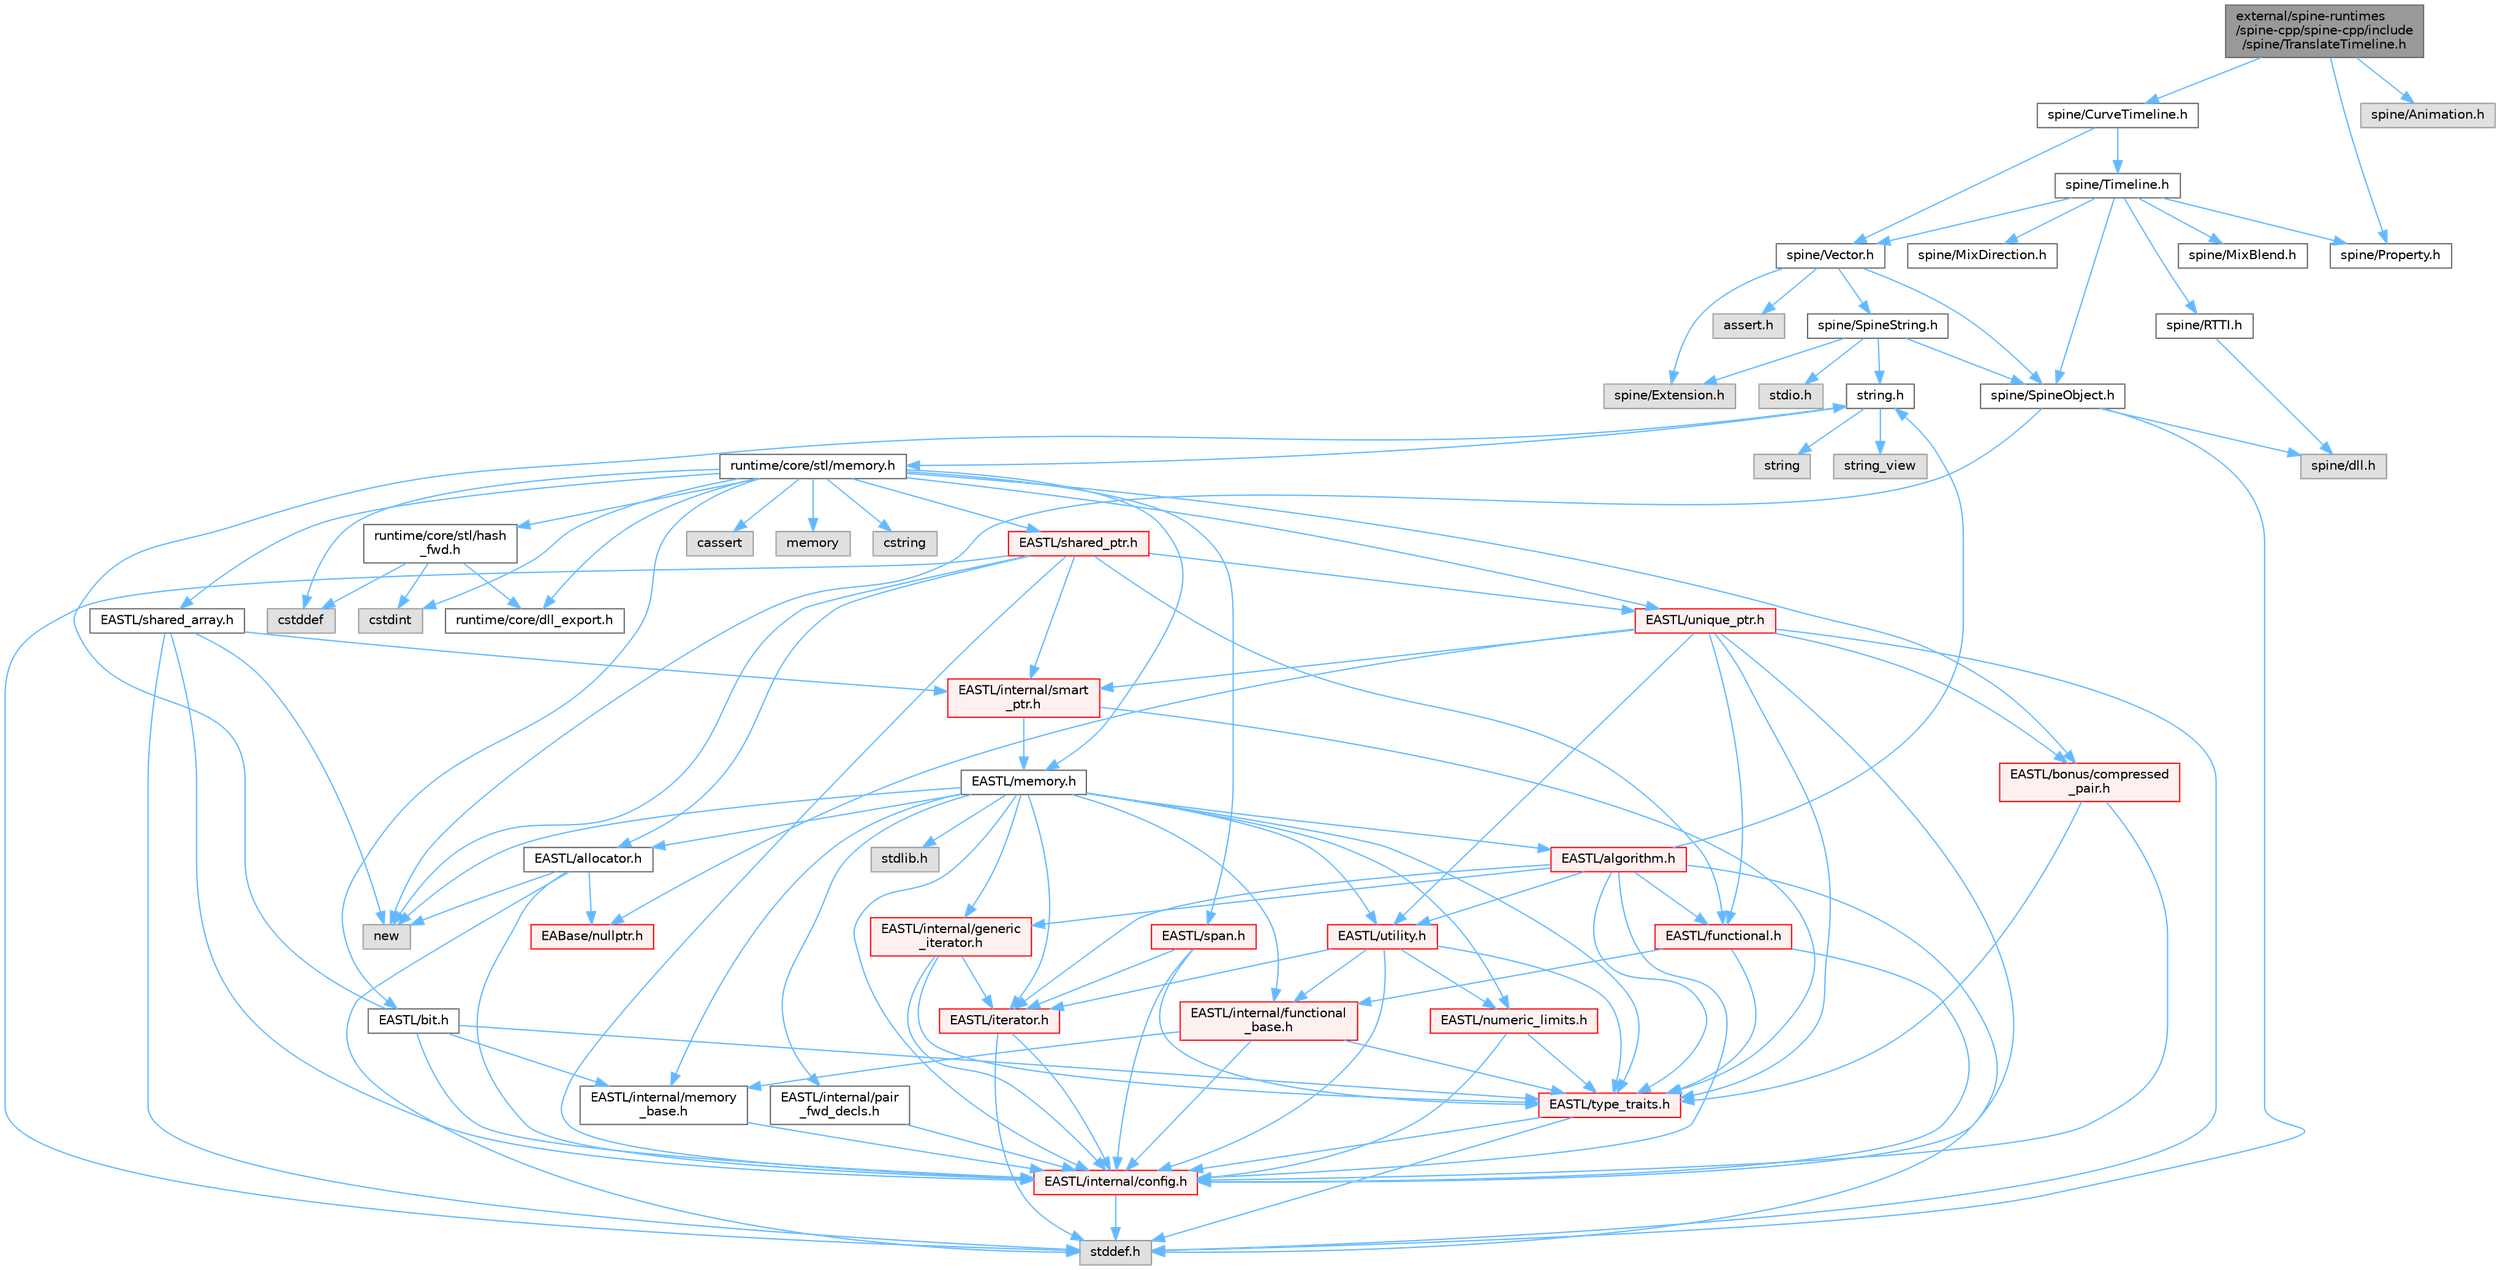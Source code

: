digraph "external/spine-runtimes/spine-cpp/spine-cpp/include/spine/TranslateTimeline.h"
{
 // LATEX_PDF_SIZE
  bgcolor="transparent";
  edge [fontname=Helvetica,fontsize=10,labelfontname=Helvetica,labelfontsize=10];
  node [fontname=Helvetica,fontsize=10,shape=box,height=0.2,width=0.4];
  Node1 [id="Node000001",label="external/spine-runtimes\l/spine-cpp/spine-cpp/include\l/spine/TranslateTimeline.h",height=0.2,width=0.4,color="gray40", fillcolor="grey60", style="filled", fontcolor="black",tooltip=" "];
  Node1 -> Node2 [id="edge1_Node000001_Node000002",color="steelblue1",style="solid",tooltip=" "];
  Node2 [id="Node000002",label="spine/CurveTimeline.h",height=0.2,width=0.4,color="grey40", fillcolor="white", style="filled",URL="$_curve_timeline_8h.html",tooltip=" "];
  Node2 -> Node3 [id="edge2_Node000002_Node000003",color="steelblue1",style="solid",tooltip=" "];
  Node3 [id="Node000003",label="spine/Timeline.h",height=0.2,width=0.4,color="grey40", fillcolor="white", style="filled",URL="$_timeline_8h.html",tooltip=" "];
  Node3 -> Node4 [id="edge3_Node000003_Node000004",color="steelblue1",style="solid",tooltip=" "];
  Node4 [id="Node000004",label="spine/RTTI.h",height=0.2,width=0.4,color="grey40", fillcolor="white", style="filled",URL="$_r_t_t_i_8h.html",tooltip=" "];
  Node4 -> Node5 [id="edge4_Node000004_Node000005",color="steelblue1",style="solid",tooltip=" "];
  Node5 [id="Node000005",label="spine/dll.h",height=0.2,width=0.4,color="grey60", fillcolor="#E0E0E0", style="filled",tooltip=" "];
  Node3 -> Node6 [id="edge5_Node000003_Node000006",color="steelblue1",style="solid",tooltip=" "];
  Node6 [id="Node000006",label="spine/Vector.h",height=0.2,width=0.4,color="grey40", fillcolor="white", style="filled",URL="$external_2spine-runtimes_2spine-cpp_2spine-cpp_2include_2spine_2vector_8h.html",tooltip=" "];
  Node6 -> Node7 [id="edge6_Node000006_Node000007",color="steelblue1",style="solid",tooltip=" "];
  Node7 [id="Node000007",label="spine/Extension.h",height=0.2,width=0.4,color="grey60", fillcolor="#E0E0E0", style="filled",tooltip=" "];
  Node6 -> Node8 [id="edge7_Node000006_Node000008",color="steelblue1",style="solid",tooltip=" "];
  Node8 [id="Node000008",label="spine/SpineObject.h",height=0.2,width=0.4,color="grey40", fillcolor="white", style="filled",URL="$_spine_object_8h.html",tooltip=" "];
  Node8 -> Node9 [id="edge8_Node000008_Node000009",color="steelblue1",style="solid",tooltip=" "];
  Node9 [id="Node000009",label="new",height=0.2,width=0.4,color="grey60", fillcolor="#E0E0E0", style="filled",tooltip=" "];
  Node8 -> Node10 [id="edge9_Node000008_Node000010",color="steelblue1",style="solid",tooltip=" "];
  Node10 [id="Node000010",label="stddef.h",height=0.2,width=0.4,color="grey60", fillcolor="#E0E0E0", style="filled",tooltip=" "];
  Node8 -> Node5 [id="edge10_Node000008_Node000005",color="steelblue1",style="solid",tooltip=" "];
  Node6 -> Node11 [id="edge11_Node000006_Node000011",color="steelblue1",style="solid",tooltip=" "];
  Node11 [id="Node000011",label="spine/SpineString.h",height=0.2,width=0.4,color="grey40", fillcolor="white", style="filled",URL="$_spine_string_8h.html",tooltip=" "];
  Node11 -> Node8 [id="edge12_Node000011_Node000008",color="steelblue1",style="solid",tooltip=" "];
  Node11 -> Node7 [id="edge13_Node000011_Node000007",color="steelblue1",style="solid",tooltip=" "];
  Node11 -> Node12 [id="edge14_Node000011_Node000012",color="steelblue1",style="solid",tooltip=" "];
  Node12 [id="Node000012",label="string.h",height=0.2,width=0.4,color="grey40", fillcolor="white", style="filled",URL="$string_8h.html",tooltip=" "];
  Node12 -> Node13 [id="edge15_Node000012_Node000013",color="steelblue1",style="solid",tooltip=" "];
  Node13 [id="Node000013",label="string",height=0.2,width=0.4,color="grey60", fillcolor="#E0E0E0", style="filled",tooltip=" "];
  Node12 -> Node14 [id="edge16_Node000012_Node000014",color="steelblue1",style="solid",tooltip=" "];
  Node14 [id="Node000014",label="string_view",height=0.2,width=0.4,color="grey60", fillcolor="#E0E0E0", style="filled",tooltip=" "];
  Node12 -> Node15 [id="edge17_Node000012_Node000015",color="steelblue1",style="solid",tooltip=" "];
  Node15 [id="Node000015",label="runtime/core/stl/memory.h",height=0.2,width=0.4,color="grey40", fillcolor="white", style="filled",URL="$runtime_2core_2stl_2memory_8h.html",tooltip=" "];
  Node15 -> Node16 [id="edge18_Node000015_Node000016",color="steelblue1",style="solid",tooltip=" "];
  Node16 [id="Node000016",label="cstddef",height=0.2,width=0.4,color="grey60", fillcolor="#E0E0E0", style="filled",tooltip=" "];
  Node15 -> Node17 [id="edge19_Node000015_Node000017",color="steelblue1",style="solid",tooltip=" "];
  Node17 [id="Node000017",label="cstdint",height=0.2,width=0.4,color="grey60", fillcolor="#E0E0E0", style="filled",tooltip=" "];
  Node15 -> Node18 [id="edge20_Node000015_Node000018",color="steelblue1",style="solid",tooltip=" "];
  Node18 [id="Node000018",label="cassert",height=0.2,width=0.4,color="grey60", fillcolor="#E0E0E0", style="filled",tooltip=" "];
  Node15 -> Node19 [id="edge21_Node000015_Node000019",color="steelblue1",style="solid",tooltip=" "];
  Node19 [id="Node000019",label="memory",height=0.2,width=0.4,color="grey60", fillcolor="#E0E0E0", style="filled",tooltip=" "];
  Node15 -> Node20 [id="edge22_Node000015_Node000020",color="steelblue1",style="solid",tooltip=" "];
  Node20 [id="Node000020",label="cstring",height=0.2,width=0.4,color="grey60", fillcolor="#E0E0E0", style="filled",tooltip=" "];
  Node15 -> Node21 [id="edge23_Node000015_Node000021",color="steelblue1",style="solid",tooltip=" "];
  Node21 [id="Node000021",label="EASTL/bit.h",height=0.2,width=0.4,color="grey40", fillcolor="white", style="filled",URL="$bit_8h.html",tooltip=" "];
  Node21 -> Node22 [id="edge24_Node000021_Node000022",color="steelblue1",style="solid",tooltip=" "];
  Node22 [id="Node000022",label="EASTL/internal/config.h",height=0.2,width=0.4,color="red", fillcolor="#FFF0F0", style="filled",URL="$runtime_2_e_a_s_t_l_2include_2_e_a_s_t_l_2internal_2config_8h.html",tooltip=" "];
  Node22 -> Node10 [id="edge25_Node000022_Node000010",color="steelblue1",style="solid",tooltip=" "];
  Node21 -> Node30 [id="edge26_Node000021_Node000030",color="steelblue1",style="solid",tooltip=" "];
  Node30 [id="Node000030",label="EASTL/internal/memory\l_base.h",height=0.2,width=0.4,color="grey40", fillcolor="white", style="filled",URL="$memory__base_8h.html",tooltip=" "];
  Node30 -> Node22 [id="edge27_Node000030_Node000022",color="steelblue1",style="solid",tooltip=" "];
  Node21 -> Node31 [id="edge28_Node000021_Node000031",color="steelblue1",style="solid",tooltip=" "];
  Node31 [id="Node000031",label="EASTL/type_traits.h",height=0.2,width=0.4,color="red", fillcolor="#FFF0F0", style="filled",URL="$_e_a_s_t_l_2include_2_e_a_s_t_l_2type__traits_8h.html",tooltip=" "];
  Node31 -> Node22 [id="edge29_Node000031_Node000022",color="steelblue1",style="solid",tooltip=" "];
  Node31 -> Node10 [id="edge30_Node000031_Node000010",color="steelblue1",style="solid",tooltip=" "];
  Node21 -> Node12 [id="edge31_Node000021_Node000012",color="steelblue1",style="solid",tooltip=" "];
  Node15 -> Node41 [id="edge32_Node000015_Node000041",color="steelblue1",style="solid",tooltip=" "];
  Node41 [id="Node000041",label="EASTL/memory.h",height=0.2,width=0.4,color="grey40", fillcolor="white", style="filled",URL="$runtime_2_e_a_s_t_l_2include_2_e_a_s_t_l_2memory_8h.html",tooltip=" "];
  Node41 -> Node22 [id="edge33_Node000041_Node000022",color="steelblue1",style="solid",tooltip=" "];
  Node41 -> Node30 [id="edge34_Node000041_Node000030",color="steelblue1",style="solid",tooltip=" "];
  Node41 -> Node42 [id="edge35_Node000041_Node000042",color="steelblue1",style="solid",tooltip=" "];
  Node42 [id="Node000042",label="EASTL/internal/generic\l_iterator.h",height=0.2,width=0.4,color="red", fillcolor="#FFF0F0", style="filled",URL="$generic__iterator_8h.html",tooltip=" "];
  Node42 -> Node22 [id="edge36_Node000042_Node000022",color="steelblue1",style="solid",tooltip=" "];
  Node42 -> Node43 [id="edge37_Node000042_Node000043",color="steelblue1",style="solid",tooltip=" "];
  Node43 [id="Node000043",label="EASTL/iterator.h",height=0.2,width=0.4,color="red", fillcolor="#FFF0F0", style="filled",URL="$_e_a_s_t_l_2include_2_e_a_s_t_l_2iterator_8h.html",tooltip=" "];
  Node43 -> Node22 [id="edge38_Node000043_Node000022",color="steelblue1",style="solid",tooltip=" "];
  Node43 -> Node10 [id="edge39_Node000043_Node000010",color="steelblue1",style="solid",tooltip=" "];
  Node42 -> Node31 [id="edge40_Node000042_Node000031",color="steelblue1",style="solid",tooltip=" "];
  Node41 -> Node46 [id="edge41_Node000041_Node000046",color="steelblue1",style="solid",tooltip=" "];
  Node46 [id="Node000046",label="EASTL/internal/pair\l_fwd_decls.h",height=0.2,width=0.4,color="grey40", fillcolor="white", style="filled",URL="$pair__fwd__decls_8h.html",tooltip=" "];
  Node46 -> Node22 [id="edge42_Node000046_Node000022",color="steelblue1",style="solid",tooltip=" "];
  Node41 -> Node47 [id="edge43_Node000041_Node000047",color="steelblue1",style="solid",tooltip=" "];
  Node47 [id="Node000047",label="EASTL/internal/functional\l_base.h",height=0.2,width=0.4,color="red", fillcolor="#FFF0F0", style="filled",URL="$functional__base_8h.html",tooltip=" "];
  Node47 -> Node22 [id="edge44_Node000047_Node000022",color="steelblue1",style="solid",tooltip=" "];
  Node47 -> Node30 [id="edge45_Node000047_Node000030",color="steelblue1",style="solid",tooltip=" "];
  Node47 -> Node31 [id="edge46_Node000047_Node000031",color="steelblue1",style="solid",tooltip=" "];
  Node41 -> Node48 [id="edge47_Node000041_Node000048",color="steelblue1",style="solid",tooltip=" "];
  Node48 [id="Node000048",label="EASTL/algorithm.h",height=0.2,width=0.4,color="red", fillcolor="#FFF0F0", style="filled",URL="$_e_a_s_t_l_2include_2_e_a_s_t_l_2algorithm_8h.html",tooltip=" "];
  Node48 -> Node22 [id="edge48_Node000048_Node000022",color="steelblue1",style="solid",tooltip=" "];
  Node48 -> Node31 [id="edge49_Node000048_Node000031",color="steelblue1",style="solid",tooltip=" "];
  Node48 -> Node43 [id="edge50_Node000048_Node000043",color="steelblue1",style="solid",tooltip=" "];
  Node48 -> Node51 [id="edge51_Node000048_Node000051",color="steelblue1",style="solid",tooltip=" "];
  Node51 [id="Node000051",label="EASTL/functional.h",height=0.2,width=0.4,color="red", fillcolor="#FFF0F0", style="filled",URL="$_e_a_s_t_l_2include_2_e_a_s_t_l_2functional_8h.html",tooltip=" "];
  Node51 -> Node22 [id="edge52_Node000051_Node000022",color="steelblue1",style="solid",tooltip=" "];
  Node51 -> Node31 [id="edge53_Node000051_Node000031",color="steelblue1",style="solid",tooltip=" "];
  Node51 -> Node47 [id="edge54_Node000051_Node000047",color="steelblue1",style="solid",tooltip=" "];
  Node48 -> Node57 [id="edge55_Node000048_Node000057",color="steelblue1",style="solid",tooltip=" "];
  Node57 [id="Node000057",label="EASTL/utility.h",height=0.2,width=0.4,color="red", fillcolor="#FFF0F0", style="filled",URL="$runtime_2_e_a_s_t_l_2include_2_e_a_s_t_l_2utility_8h.html",tooltip=" "];
  Node57 -> Node22 [id="edge56_Node000057_Node000022",color="steelblue1",style="solid",tooltip=" "];
  Node57 -> Node31 [id="edge57_Node000057_Node000031",color="steelblue1",style="solid",tooltip=" "];
  Node57 -> Node43 [id="edge58_Node000057_Node000043",color="steelblue1",style="solid",tooltip=" "];
  Node57 -> Node58 [id="edge59_Node000057_Node000058",color="steelblue1",style="solid",tooltip=" "];
  Node58 [id="Node000058",label="EASTL/numeric_limits.h",height=0.2,width=0.4,color="red", fillcolor="#FFF0F0", style="filled",URL="$numeric__limits_8h.html",tooltip=" "];
  Node58 -> Node22 [id="edge60_Node000058_Node000022",color="steelblue1",style="solid",tooltip=" "];
  Node58 -> Node31 [id="edge61_Node000058_Node000031",color="steelblue1",style="solid",tooltip=" "];
  Node57 -> Node47 [id="edge62_Node000057_Node000047",color="steelblue1",style="solid",tooltip=" "];
  Node48 -> Node42 [id="edge63_Node000048_Node000042",color="steelblue1",style="solid",tooltip=" "];
  Node48 -> Node10 [id="edge64_Node000048_Node000010",color="steelblue1",style="solid",tooltip=" "];
  Node48 -> Node12 [id="edge65_Node000048_Node000012",color="steelblue1",style="solid",tooltip=" "];
  Node41 -> Node31 [id="edge66_Node000041_Node000031",color="steelblue1",style="solid",tooltip=" "];
  Node41 -> Node55 [id="edge67_Node000041_Node000055",color="steelblue1",style="solid",tooltip=" "];
  Node55 [id="Node000055",label="EASTL/allocator.h",height=0.2,width=0.4,color="grey40", fillcolor="white", style="filled",URL="$runtime_2_e_a_s_t_l_2include_2_e_a_s_t_l_2allocator_8h.html",tooltip=" "];
  Node55 -> Node22 [id="edge68_Node000055_Node000022",color="steelblue1",style="solid",tooltip=" "];
  Node55 -> Node33 [id="edge69_Node000055_Node000033",color="steelblue1",style="solid",tooltip=" "];
  Node33 [id="Node000033",label="EABase/nullptr.h",height=0.2,width=0.4,color="red", fillcolor="#FFF0F0", style="filled",URL="$nullptr_8h.html",tooltip=" "];
  Node55 -> Node10 [id="edge70_Node000055_Node000010",color="steelblue1",style="solid",tooltip=" "];
  Node55 -> Node9 [id="edge71_Node000055_Node000009",color="steelblue1",style="solid",tooltip=" "];
  Node41 -> Node43 [id="edge72_Node000041_Node000043",color="steelblue1",style="solid",tooltip=" "];
  Node41 -> Node57 [id="edge73_Node000041_Node000057",color="steelblue1",style="solid",tooltip=" "];
  Node41 -> Node58 [id="edge74_Node000041_Node000058",color="steelblue1",style="solid",tooltip=" "];
  Node41 -> Node67 [id="edge75_Node000041_Node000067",color="steelblue1",style="solid",tooltip=" "];
  Node67 [id="Node000067",label="stdlib.h",height=0.2,width=0.4,color="grey60", fillcolor="#E0E0E0", style="filled",tooltip=" "];
  Node41 -> Node9 [id="edge76_Node000041_Node000009",color="steelblue1",style="solid",tooltip=" "];
  Node15 -> Node68 [id="edge77_Node000015_Node000068",color="steelblue1",style="solid",tooltip=" "];
  Node68 [id="Node000068",label="EASTL/shared_array.h",height=0.2,width=0.4,color="grey40", fillcolor="white", style="filled",URL="$shared__array_8h.html",tooltip=" "];
  Node68 -> Node22 [id="edge78_Node000068_Node000022",color="steelblue1",style="solid",tooltip=" "];
  Node68 -> Node69 [id="edge79_Node000068_Node000069",color="steelblue1",style="solid",tooltip=" "];
  Node69 [id="Node000069",label="EASTL/internal/smart\l_ptr.h",height=0.2,width=0.4,color="red", fillcolor="#FFF0F0", style="filled",URL="$smart__ptr_8h.html",tooltip=" "];
  Node69 -> Node41 [id="edge80_Node000069_Node000041",color="steelblue1",style="solid",tooltip=" "];
  Node69 -> Node31 [id="edge81_Node000069_Node000031",color="steelblue1",style="solid",tooltip=" "];
  Node68 -> Node9 [id="edge82_Node000068_Node000009",color="steelblue1",style="solid",tooltip=" "];
  Node68 -> Node10 [id="edge83_Node000068_Node000010",color="steelblue1",style="solid",tooltip=" "];
  Node15 -> Node71 [id="edge84_Node000015_Node000071",color="steelblue1",style="solid",tooltip=" "];
  Node71 [id="Node000071",label="EASTL/unique_ptr.h",height=0.2,width=0.4,color="red", fillcolor="#FFF0F0", style="filled",URL="$unique__ptr_8h.html",tooltip=" "];
  Node71 -> Node33 [id="edge85_Node000071_Node000033",color="steelblue1",style="solid",tooltip=" "];
  Node71 -> Node72 [id="edge86_Node000071_Node000072",color="steelblue1",style="solid",tooltip=" "];
  Node72 [id="Node000072",label="EASTL/bonus/compressed\l_pair.h",height=0.2,width=0.4,color="red", fillcolor="#FFF0F0", style="filled",URL="$compressed__pair_8h.html",tooltip=" "];
  Node72 -> Node22 [id="edge87_Node000072_Node000022",color="steelblue1",style="solid",tooltip=" "];
  Node72 -> Node31 [id="edge88_Node000072_Node000031",color="steelblue1",style="solid",tooltip=" "];
  Node71 -> Node51 [id="edge89_Node000071_Node000051",color="steelblue1",style="solid",tooltip=" "];
  Node71 -> Node22 [id="edge90_Node000071_Node000022",color="steelblue1",style="solid",tooltip=" "];
  Node71 -> Node69 [id="edge91_Node000071_Node000069",color="steelblue1",style="solid",tooltip=" "];
  Node71 -> Node31 [id="edge92_Node000071_Node000031",color="steelblue1",style="solid",tooltip=" "];
  Node71 -> Node57 [id="edge93_Node000071_Node000057",color="steelblue1",style="solid",tooltip=" "];
  Node71 -> Node10 [id="edge94_Node000071_Node000010",color="steelblue1",style="solid",tooltip=" "];
  Node15 -> Node74 [id="edge95_Node000015_Node000074",color="steelblue1",style="solid",tooltip=" "];
  Node74 [id="Node000074",label="EASTL/shared_ptr.h",height=0.2,width=0.4,color="red", fillcolor="#FFF0F0", style="filled",URL="$shared__ptr_8h.html",tooltip=" "];
  Node74 -> Node22 [id="edge96_Node000074_Node000022",color="steelblue1",style="solid",tooltip=" "];
  Node74 -> Node69 [id="edge97_Node000074_Node000069",color="steelblue1",style="solid",tooltip=" "];
  Node74 -> Node71 [id="edge98_Node000074_Node000071",color="steelblue1",style="solid",tooltip=" "];
  Node74 -> Node51 [id="edge99_Node000074_Node000051",color="steelblue1",style="solid",tooltip=" "];
  Node74 -> Node55 [id="edge100_Node000074_Node000055",color="steelblue1",style="solid",tooltip=" "];
  Node74 -> Node9 [id="edge101_Node000074_Node000009",color="steelblue1",style="solid",tooltip=" "];
  Node74 -> Node10 [id="edge102_Node000074_Node000010",color="steelblue1",style="solid",tooltip=" "];
  Node15 -> Node154 [id="edge103_Node000015_Node000154",color="steelblue1",style="solid",tooltip=" "];
  Node154 [id="Node000154",label="EASTL/span.h",height=0.2,width=0.4,color="red", fillcolor="#FFF0F0", style="filled",URL="$span_8h.html",tooltip=" "];
  Node154 -> Node22 [id="edge104_Node000154_Node000022",color="steelblue1",style="solid",tooltip=" "];
  Node154 -> Node31 [id="edge105_Node000154_Node000031",color="steelblue1",style="solid",tooltip=" "];
  Node154 -> Node43 [id="edge106_Node000154_Node000043",color="steelblue1",style="solid",tooltip=" "];
  Node15 -> Node72 [id="edge107_Node000015_Node000072",color="steelblue1",style="solid",tooltip=" "];
  Node15 -> Node157 [id="edge108_Node000015_Node000157",color="steelblue1",style="solid",tooltip=" "];
  Node157 [id="Node000157",label="runtime/core/dll_export.h",height=0.2,width=0.4,color="grey40", fillcolor="white", style="filled",URL="$dll__export_8h.html",tooltip=" "];
  Node15 -> Node158 [id="edge109_Node000015_Node000158",color="steelblue1",style="solid",tooltip=" "];
  Node158 [id="Node000158",label="runtime/core/stl/hash\l_fwd.h",height=0.2,width=0.4,color="grey40", fillcolor="white", style="filled",URL="$hash__fwd_8h.html",tooltip=" "];
  Node158 -> Node16 [id="edge110_Node000158_Node000016",color="steelblue1",style="solid",tooltip=" "];
  Node158 -> Node17 [id="edge111_Node000158_Node000017",color="steelblue1",style="solid",tooltip=" "];
  Node158 -> Node157 [id="edge112_Node000158_Node000157",color="steelblue1",style="solid",tooltip=" "];
  Node11 -> Node159 [id="edge113_Node000011_Node000159",color="steelblue1",style="solid",tooltip=" "];
  Node159 [id="Node000159",label="stdio.h",height=0.2,width=0.4,color="grey60", fillcolor="#E0E0E0", style="filled",tooltip=" "];
  Node6 -> Node160 [id="edge114_Node000006_Node000160",color="steelblue1",style="solid",tooltip=" "];
  Node160 [id="Node000160",label="assert.h",height=0.2,width=0.4,color="grey60", fillcolor="#E0E0E0", style="filled",tooltip=" "];
  Node3 -> Node161 [id="edge115_Node000003_Node000161",color="steelblue1",style="solid",tooltip=" "];
  Node161 [id="Node000161",label="spine/MixBlend.h",height=0.2,width=0.4,color="grey40", fillcolor="white", style="filled",URL="$_mix_blend_8h.html",tooltip=" "];
  Node3 -> Node162 [id="edge116_Node000003_Node000162",color="steelblue1",style="solid",tooltip=" "];
  Node162 [id="Node000162",label="spine/MixDirection.h",height=0.2,width=0.4,color="grey40", fillcolor="white", style="filled",URL="$_mix_direction_8h.html",tooltip=" "];
  Node3 -> Node8 [id="edge117_Node000003_Node000008",color="steelblue1",style="solid",tooltip=" "];
  Node3 -> Node163 [id="edge118_Node000003_Node000163",color="steelblue1",style="solid",tooltip=" "];
  Node163 [id="Node000163",label="spine/Property.h",height=0.2,width=0.4,color="grey40", fillcolor="white", style="filled",URL="$_property_8h.html",tooltip=" "];
  Node2 -> Node6 [id="edge119_Node000002_Node000006",color="steelblue1",style="solid",tooltip=" "];
  Node1 -> Node164 [id="edge120_Node000001_Node000164",color="steelblue1",style="solid",tooltip=" "];
  Node164 [id="Node000164",label="spine/Animation.h",height=0.2,width=0.4,color="grey60", fillcolor="#E0E0E0", style="filled",tooltip=" "];
  Node1 -> Node163 [id="edge121_Node000001_Node000163",color="steelblue1",style="solid",tooltip=" "];
}
